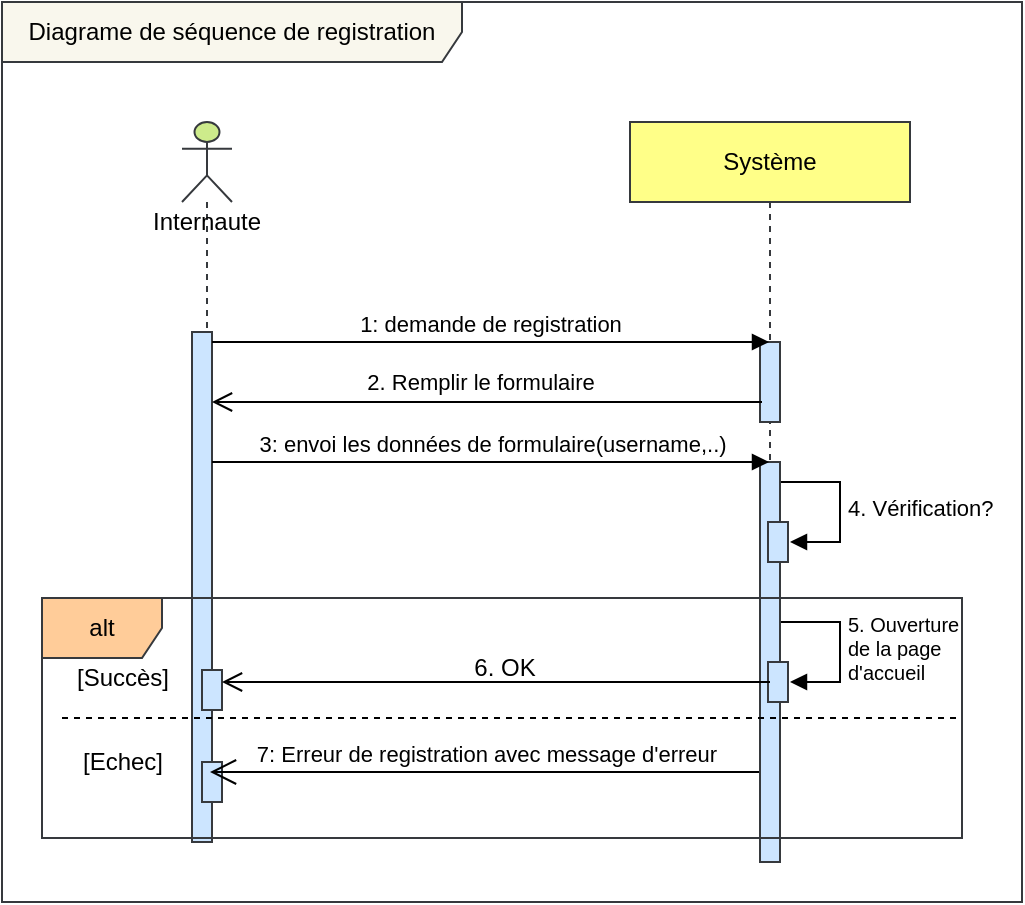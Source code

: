 <mxfile version="24.7.14">
  <diagram id="XXXXXXXXXX" name="Page-1">
    <mxGraphModel dx="774" dy="1611" grid="1" gridSize="10" guides="1" tooltips="1" connect="1" arrows="1" fold="1" page="1" pageScale="1" pageWidth="827" pageHeight="1169" math="0" shadow="0">
      <root>
        <mxCell id="0" />
        <mxCell id="1" parent="0" />
        <mxCell id="2" value="Internaute" style="shape=umlLifeline;participant=umlActor;perimeter=lifelinePerimeter;whiteSpace=wrap;html=1;container=1;collapsible=0;recursiveResize=0;verticalAlign=top;spacingTop=36;outlineConnect=0;fillColor=#cdeb8b;strokeColor=#36393d;" parent="1" vertex="1">
          <mxGeometry x="120" y="10" width="25" height="360" as="geometry" />
        </mxCell>
        <mxCell id="FYmzxbrKtwJfaqk07coD-15" value="" style="html=1;points=[[0,0,0,0,5],[0,1,0,0,-5],[1,0,0,0,5],[1,1,0,0,-5]];perimeter=orthogonalPerimeter;outlineConnect=0;targetShapes=umlLifeline;portConstraint=eastwest;newEdgeStyle={&quot;curved&quot;:0,&quot;rounded&quot;:0};fillColor=#cce5ff;strokeColor=#36393d;" parent="2" vertex="1">
          <mxGeometry x="5" y="105" width="10" height="255" as="geometry" />
        </mxCell>
        <mxCell id="FYmzxbrKtwJfaqk07coD-36" value="" style="html=1;points=[[0,0,0,0,5],[0,1,0,0,-5],[1,0,0,0,5],[1,1,0,0,-5]];perimeter=orthogonalPerimeter;outlineConnect=0;targetShapes=umlLifeline;portConstraint=eastwest;newEdgeStyle={&quot;curved&quot;:0,&quot;rounded&quot;:0};fillColor=#cce5ff;strokeColor=#36393d;" parent="2" vertex="1">
          <mxGeometry x="10" y="320" width="10" height="20" as="geometry" />
        </mxCell>
        <mxCell id="3" value="Système" style="shape=umlLifeline;perimeter=lifelinePerimeter;whiteSpace=wrap;html=1;container=1;collapsible=0;recursiveResize=0;outlineConnect=0;fillColor=#ffff88;strokeColor=#36393d;" parent="1" vertex="1">
          <mxGeometry x="344" y="10" width="140" height="370" as="geometry" />
        </mxCell>
        <mxCell id="FYmzxbrKtwJfaqk07coD-16" value="" style="html=1;points=[[0,0,0,0,5],[0,1,0,0,-5],[1,0,0,0,5],[1,1,0,0,-5]];perimeter=orthogonalPerimeter;outlineConnect=0;targetShapes=umlLifeline;portConstraint=eastwest;newEdgeStyle={&quot;curved&quot;:0,&quot;rounded&quot;:0};fillColor=#cce5ff;strokeColor=#36393d;" parent="3" vertex="1">
          <mxGeometry x="65" y="110" width="10" height="40" as="geometry" />
        </mxCell>
        <mxCell id="13" value="7: Erreur de registration avec message d&#39;erreur" style="html=1;verticalAlign=bottom;endArrow=open;endSize=11;startSize=0;jumpSize=14;" parent="3" edge="1">
          <mxGeometry relative="1" as="geometry">
            <mxPoint x="65" y="325" as="sourcePoint" />
            <mxPoint x="-210" y="325" as="targetPoint" />
            <Array as="points">
              <mxPoint x="-95" y="325" />
            </Array>
          </mxGeometry>
        </mxCell>
        <mxCell id="FYmzxbrKtwJfaqk07coD-29" value="&lt;div style=&quot;font-size: 10px;&quot;&gt;&lt;font style=&quot;font-size: 10px;&quot;&gt;5. Ouverture&amp;nbsp;&lt;/font&gt;&lt;/div&gt;&lt;div style=&quot;font-size: 10px;&quot;&gt;&lt;font style=&quot;font-size: 10px;&quot;&gt;de la page&amp;nbsp;&lt;/font&gt;&lt;/div&gt;&lt;div style=&quot;font-size: 10px;&quot;&gt;&lt;font style=&quot;font-size: 10px;&quot;&gt;d&#39;accueil&lt;/font&gt;&lt;/div&gt;" style="html=1;align=left;spacingLeft=2;endArrow=block;rounded=0;edgeStyle=orthogonalEdgeStyle;curved=0;rounded=0;" parent="3" edge="1">
          <mxGeometry relative="1" as="geometry">
            <mxPoint x="75" y="250" as="sourcePoint" />
            <Array as="points">
              <mxPoint x="105" y="280" />
            </Array>
            <mxPoint x="80" y="280" as="targetPoint" />
          </mxGeometry>
        </mxCell>
        <mxCell id="FYmzxbrKtwJfaqk07coD-40" value="" style="html=1;verticalAlign=bottom;endArrow=open;endSize=8;" parent="3" target="FYmzxbrKtwJfaqk07coD-15" edge="1">
          <mxGeometry relative="1" as="geometry">
            <mxPoint x="66" y="140" as="sourcePoint" />
            <mxPoint x="-204" y="140" as="targetPoint" />
            <Array as="points">
              <mxPoint x="-89.5" y="140" />
            </Array>
          </mxGeometry>
        </mxCell>
        <mxCell id="FYmzxbrKtwJfaqk07coD-42" value="2. Remplir le formulaire" style="edgeLabel;html=1;align=center;verticalAlign=middle;resizable=0;points=[];" parent="FYmzxbrKtwJfaqk07coD-40" vertex="1" connectable="0">
          <mxGeometry x="0.307" relative="1" as="geometry">
            <mxPoint x="38" y="-10" as="offset" />
          </mxGeometry>
        </mxCell>
        <mxCell id="FYmzxbrKtwJfaqk07coD-43" value="4. Vérification?" style="html=1;align=left;spacingLeft=2;endArrow=block;rounded=0;edgeStyle=orthogonalEdgeStyle;curved=0;rounded=0;" parent="3" edge="1">
          <mxGeometry relative="1" as="geometry">
            <mxPoint x="75" y="180" as="sourcePoint" />
            <Array as="points">
              <mxPoint x="105" y="210" />
            </Array>
            <mxPoint x="80" y="210" as="targetPoint" />
          </mxGeometry>
        </mxCell>
        <mxCell id="FYmzxbrKtwJfaqk07coD-44" value="" style="html=1;points=[[0,0,0,0,5],[0,1,0,0,-5],[1,0,0,0,5],[1,1,0,0,-5]];perimeter=orthogonalPerimeter;outlineConnect=0;targetShapes=umlLifeline;portConstraint=eastwest;newEdgeStyle={&quot;curved&quot;:0,&quot;rounded&quot;:0};fillColor=#cce5ff;strokeColor=#36393d;" parent="3" vertex="1">
          <mxGeometry x="65" y="170" width="10" height="200" as="geometry" />
        </mxCell>
        <mxCell id="FYmzxbrKtwJfaqk07coD-49" value="" style="html=1;points=[[0,0,0,0,5],[0,1,0,0,-5],[1,0,0,0,5],[1,1,0,0,-5]];perimeter=orthogonalPerimeter;outlineConnect=0;targetShapes=umlLifeline;portConstraint=eastwest;newEdgeStyle={&quot;curved&quot;:0,&quot;rounded&quot;:0};fillColor=#cce5ff;strokeColor=#36393d;" parent="3" vertex="1">
          <mxGeometry x="69" y="200" width="10" height="20" as="geometry" />
        </mxCell>
        <mxCell id="FYmzxbrKtwJfaqk07coD-50" value="" style="html=1;points=[[0,0,0,0,5],[0,1,0,0,-5],[1,0,0,0,5],[1,1,0,0,-5]];perimeter=orthogonalPerimeter;outlineConnect=0;targetShapes=umlLifeline;portConstraint=eastwest;newEdgeStyle={&quot;curved&quot;:0,&quot;rounded&quot;:0};fillColor=#cce5ff;strokeColor=#36393d;" parent="3" vertex="1">
          <mxGeometry x="69" y="270" width="10" height="20" as="geometry" />
        </mxCell>
        <mxCell id="9" value="[Succès]" style="text;html=1;align=center;verticalAlign=middle;resizable=0;points=[];autosize=1;strokeColor=none;" parent="1" vertex="1">
          <mxGeometry x="60" y="278" width="60" height="20" as="geometry" />
        </mxCell>
        <mxCell id="12" value="[Echec]" style="text;html=1;align=center;verticalAlign=middle;resizable=0;points=[];autosize=1;strokeColor=none;" parent="1" vertex="1">
          <mxGeometry x="60" y="320" width="60" height="20" as="geometry" />
        </mxCell>
        <mxCell id="FYmzxbrKtwJfaqk07coD-33" value="" style="line;strokeWidth=1;fillColor=none;align=left;verticalAlign=middle;spacingTop=-1;spacingLeft=3;spacingRight=3;rotatable=0;labelPosition=right;points=[];portConstraint=eastwest;strokeColor=inherit;dashed=1;" parent="1" vertex="1">
          <mxGeometry x="60" y="304" width="450" height="8" as="geometry" />
        </mxCell>
        <mxCell id="8" value="alt" style="shape=umlFrame;whiteSpace=wrap;html=1;fillColor=#ffcc99;strokeColor=#36393d;" parent="1" vertex="1">
          <mxGeometry x="50" y="248" width="460" height="120" as="geometry" />
        </mxCell>
        <mxCell id="FYmzxbrKtwJfaqk07coD-38" value="1: demande de registration" style="html=1;verticalAlign=bottom;endArrow=block;" parent="1" edge="1">
          <mxGeometry x="-0.002" width="80" relative="1" as="geometry">
            <mxPoint x="135" y="120" as="sourcePoint" />
            <mxPoint x="413.5" y="120" as="targetPoint" />
            <Array as="points">
              <mxPoint x="250" y="120" />
            </Array>
            <mxPoint as="offset" />
          </mxGeometry>
        </mxCell>
        <mxCell id="4" value="3: envoi les données de formulaire(username,..)" style="html=1;verticalAlign=bottom;endArrow=block;" parent="1" edge="1">
          <mxGeometry width="80" relative="1" as="geometry">
            <mxPoint x="135" y="180" as="sourcePoint" />
            <mxPoint x="413.5" y="180" as="targetPoint" />
            <Array as="points">
              <mxPoint x="250" y="180" />
            </Array>
          </mxGeometry>
        </mxCell>
        <mxCell id="FYmzxbrKtwJfaqk07coD-25" value="" style="html=1;points=[[0,0,0,0,5],[0,1,0,0,-5],[1,0,0,0,5],[1,1,0,0,-5]];perimeter=orthogonalPerimeter;outlineConnect=0;targetShapes=umlLifeline;portConstraint=eastwest;newEdgeStyle={&quot;curved&quot;:0,&quot;rounded&quot;:0};fillColor=#cce5ff;strokeColor=#36393d;" parent="1" vertex="1">
          <mxGeometry x="130" y="284" width="10" height="20" as="geometry" />
        </mxCell>
        <mxCell id="FYmzxbrKtwJfaqk07coD-51" value="" style="html=1;verticalAlign=bottom;endArrow=open;endSize=8;" parent="1" edge="1">
          <mxGeometry relative="1" as="geometry">
            <mxPoint x="414" y="290" as="sourcePoint" />
            <mxPoint x="140" y="290" as="targetPoint" />
            <Array as="points">
              <mxPoint x="254.5" y="290" />
            </Array>
          </mxGeometry>
        </mxCell>
        <mxCell id="FYmzxbrKtwJfaqk07coD-56" value="6. OK" style="text;html=1;align=center;verticalAlign=middle;resizable=0;points=[];autosize=1;strokeColor=none;fillColor=none;" parent="1" vertex="1">
          <mxGeometry x="256" y="268" width="50" height="30" as="geometry" />
        </mxCell>
        <mxCell id="ZkBLoDk5wBmwODucepHu-13" value="&lt;div&gt;Diagrame de séquence de registration&lt;br&gt;&lt;/div&gt;" style="shape=umlFrame;whiteSpace=wrap;html=1;pointerEvents=0;width=230;height=30;fillColor=#f9f7ed;strokeColor=#36393d;" vertex="1" parent="1">
          <mxGeometry x="30" y="-50" width="510" height="450" as="geometry" />
        </mxCell>
      </root>
    </mxGraphModel>
  </diagram>
</mxfile>

